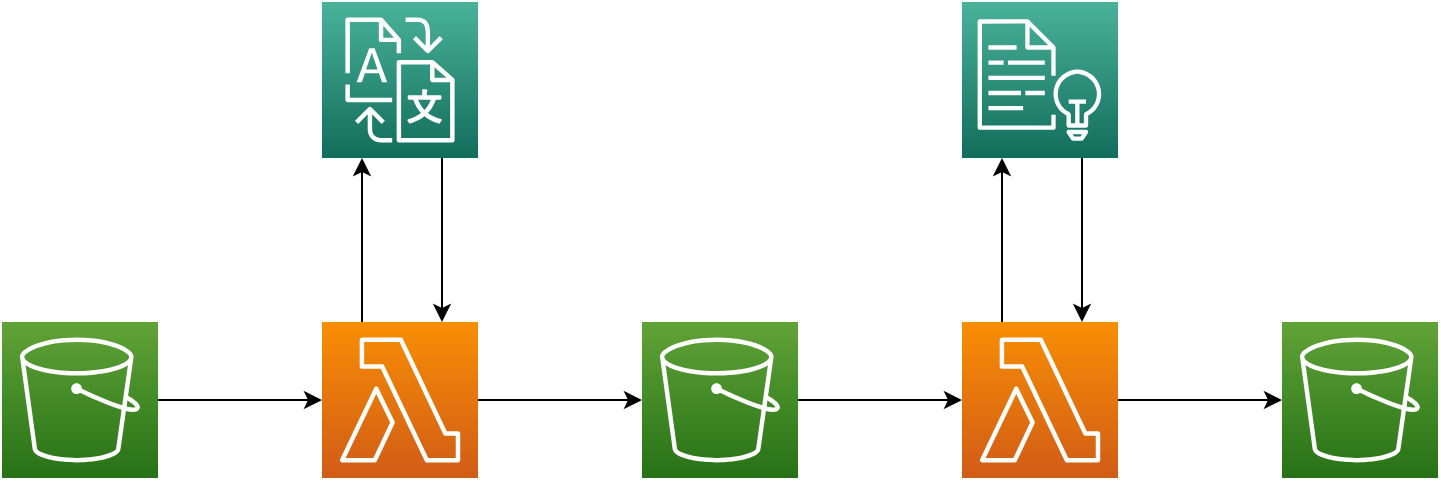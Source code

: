 <mxfile version="21.4.0" type="github">
  <diagram name="ページ1" id="PUYcnhvGJugyevNpbq7M">
    <mxGraphModel dx="881" dy="727" grid="1" gridSize="10" guides="1" tooltips="1" connect="1" arrows="1" fold="1" page="1" pageScale="1" pageWidth="827" pageHeight="1169" math="0" shadow="0">
      <root>
        <mxCell id="0" />
        <mxCell id="1" parent="0" />
        <mxCell id="2Ta05OHVsyTNGqaWt838-5" value="" style="edgeStyle=orthogonalEdgeStyle;rounded=0;orthogonalLoop=1;jettySize=auto;html=1;" parent="1" source="2Ta05OHVsyTNGqaWt838-1" target="2Ta05OHVsyTNGqaWt838-4" edge="1">
          <mxGeometry relative="1" as="geometry" />
        </mxCell>
        <mxCell id="2Ta05OHVsyTNGqaWt838-1" value="" style="sketch=0;points=[[0,0,0],[0.25,0,0],[0.5,0,0],[0.75,0,0],[1,0,0],[0,1,0],[0.25,1,0],[0.5,1,0],[0.75,1,0],[1,1,0],[0,0.25,0],[0,0.5,0],[0,0.75,0],[1,0.25,0],[1,0.5,0],[1,0.75,0]];outlineConnect=0;fontColor=#232F3E;gradientColor=#60A337;gradientDirection=north;fillColor=#277116;strokeColor=#ffffff;dashed=0;verticalLabelPosition=bottom;verticalAlign=top;align=center;html=1;fontSize=12;fontStyle=0;aspect=fixed;shape=mxgraph.aws4.resourceIcon;resIcon=mxgraph.aws4.s3;" parent="1" vertex="1">
          <mxGeometry x="40" y="360" width="78" height="78" as="geometry" />
        </mxCell>
        <mxCell id="2Ta05OHVsyTNGqaWt838-8" value="" style="edgeStyle=orthogonalEdgeStyle;rounded=0;orthogonalLoop=1;jettySize=auto;html=1;" parent="1" source="2Ta05OHVsyTNGqaWt838-4" target="2Ta05OHVsyTNGqaWt838-6" edge="1">
          <mxGeometry relative="1" as="geometry">
            <Array as="points">
              <mxPoint x="220" y="320" />
              <mxPoint x="220" y="320" />
            </Array>
          </mxGeometry>
        </mxCell>
        <mxCell id="2Ta05OHVsyTNGqaWt838-13" value="" style="edgeStyle=orthogonalEdgeStyle;rounded=0;orthogonalLoop=1;jettySize=auto;html=1;" parent="1" source="2Ta05OHVsyTNGqaWt838-4" target="2Ta05OHVsyTNGqaWt838-7" edge="1">
          <mxGeometry relative="1" as="geometry" />
        </mxCell>
        <mxCell id="2Ta05OHVsyTNGqaWt838-4" value="" style="sketch=0;points=[[0,0,0],[0.25,0,0],[0.5,0,0],[0.75,0,0],[1,0,0],[0,1,0],[0.25,1,0],[0.5,1,0],[0.75,1,0],[1,1,0],[0,0.25,0],[0,0.5,0],[0,0.75,0],[1,0.25,0],[1,0.5,0],[1,0.75,0]];outlineConnect=0;fontColor=#232F3E;gradientColor=#F78E04;gradientDirection=north;fillColor=#D05C17;strokeColor=#ffffff;dashed=0;verticalLabelPosition=bottom;verticalAlign=top;align=center;html=1;fontSize=12;fontStyle=0;aspect=fixed;shape=mxgraph.aws4.resourceIcon;resIcon=mxgraph.aws4.lambda;" parent="1" vertex="1">
          <mxGeometry x="200" y="360" width="78" height="78" as="geometry" />
        </mxCell>
        <mxCell id="2Ta05OHVsyTNGqaWt838-12" value="" style="edgeStyle=orthogonalEdgeStyle;rounded=0;orthogonalLoop=1;jettySize=auto;html=1;" parent="1" source="2Ta05OHVsyTNGqaWt838-6" target="2Ta05OHVsyTNGqaWt838-4" edge="1">
          <mxGeometry relative="1" as="geometry">
            <Array as="points">
              <mxPoint x="260" y="330" />
              <mxPoint x="260" y="330" />
            </Array>
          </mxGeometry>
        </mxCell>
        <mxCell id="2Ta05OHVsyTNGqaWt838-6" value="" style="sketch=0;points=[[0,0,0],[0.25,0,0],[0.5,0,0],[0.75,0,0],[1,0,0],[0,1,0],[0.25,1,0],[0.5,1,0],[0.75,1,0],[1,1,0],[0,0.25,0],[0,0.5,0],[0,0.75,0],[1,0.25,0],[1,0.5,0],[1,0.75,0]];outlineConnect=0;fontColor=#232F3E;gradientColor=#4AB29A;gradientDirection=north;fillColor=#116D5B;strokeColor=#ffffff;dashed=0;verticalLabelPosition=bottom;verticalAlign=top;align=center;html=1;fontSize=12;fontStyle=0;aspect=fixed;shape=mxgraph.aws4.resourceIcon;resIcon=mxgraph.aws4.translate;" parent="1" vertex="1">
          <mxGeometry x="200" y="200" width="78" height="78" as="geometry" />
        </mxCell>
        <mxCell id="iYhm07yy_X7ltmcTUQRw-3" value="" style="edgeStyle=orthogonalEdgeStyle;rounded=0;orthogonalLoop=1;jettySize=auto;html=1;" edge="1" parent="1" source="2Ta05OHVsyTNGqaWt838-7" target="iYhm07yy_X7ltmcTUQRw-1">
          <mxGeometry relative="1" as="geometry" />
        </mxCell>
        <mxCell id="2Ta05OHVsyTNGqaWt838-7" value="" style="sketch=0;points=[[0,0,0],[0.25,0,0],[0.5,0,0],[0.75,0,0],[1,0,0],[0,1,0],[0.25,1,0],[0.5,1,0],[0.75,1,0],[1,1,0],[0,0.25,0],[0,0.5,0],[0,0.75,0],[1,0.25,0],[1,0.5,0],[1,0.75,0]];outlineConnect=0;fontColor=#232F3E;gradientColor=#60A337;gradientDirection=north;fillColor=#277116;strokeColor=#ffffff;dashed=0;verticalLabelPosition=bottom;verticalAlign=top;align=center;html=1;fontSize=12;fontStyle=0;aspect=fixed;shape=mxgraph.aws4.resourceIcon;resIcon=mxgraph.aws4.s3;" parent="1" vertex="1">
          <mxGeometry x="360" y="360" width="78" height="78" as="geometry" />
        </mxCell>
        <mxCell id="iYhm07yy_X7ltmcTUQRw-4" value="" style="edgeStyle=orthogonalEdgeStyle;rounded=0;orthogonalLoop=1;jettySize=auto;html=1;" edge="1" parent="1" source="iYhm07yy_X7ltmcTUQRw-1" target="iYhm07yy_X7ltmcTUQRw-2">
          <mxGeometry relative="1" as="geometry">
            <Array as="points">
              <mxPoint x="540" y="320" />
              <mxPoint x="540" y="320" />
            </Array>
          </mxGeometry>
        </mxCell>
        <mxCell id="iYhm07yy_X7ltmcTUQRw-7" value="" style="edgeStyle=orthogonalEdgeStyle;rounded=0;orthogonalLoop=1;jettySize=auto;html=1;" edge="1" parent="1" source="iYhm07yy_X7ltmcTUQRw-1" target="iYhm07yy_X7ltmcTUQRw-6">
          <mxGeometry relative="1" as="geometry" />
        </mxCell>
        <mxCell id="iYhm07yy_X7ltmcTUQRw-1" value="" style="sketch=0;points=[[0,0,0],[0.25,0,0],[0.5,0,0],[0.75,0,0],[1,0,0],[0,1,0],[0.25,1,0],[0.5,1,0],[0.75,1,0],[1,1,0],[0,0.25,0],[0,0.5,0],[0,0.75,0],[1,0.25,0],[1,0.5,0],[1,0.75,0]];outlineConnect=0;fontColor=#232F3E;gradientColor=#F78E04;gradientDirection=north;fillColor=#D05C17;strokeColor=#ffffff;dashed=0;verticalLabelPosition=bottom;verticalAlign=top;align=center;html=1;fontSize=12;fontStyle=0;aspect=fixed;shape=mxgraph.aws4.resourceIcon;resIcon=mxgraph.aws4.lambda;" vertex="1" parent="1">
          <mxGeometry x="520" y="360" width="78" height="78" as="geometry" />
        </mxCell>
        <mxCell id="iYhm07yy_X7ltmcTUQRw-5" value="" style="edgeStyle=orthogonalEdgeStyle;rounded=0;orthogonalLoop=1;jettySize=auto;html=1;" edge="1" parent="1" source="iYhm07yy_X7ltmcTUQRw-2" target="iYhm07yy_X7ltmcTUQRw-1">
          <mxGeometry relative="1" as="geometry">
            <Array as="points">
              <mxPoint x="580" y="320" />
              <mxPoint x="580" y="320" />
            </Array>
          </mxGeometry>
        </mxCell>
        <mxCell id="iYhm07yy_X7ltmcTUQRw-2" value="" style="sketch=0;points=[[0,0,0],[0.25,0,0],[0.5,0,0],[0.75,0,0],[1,0,0],[0,1,0],[0.25,1,0],[0.5,1,0],[0.75,1,0],[1,1,0],[0,0.25,0],[0,0.5,0],[0,0.75,0],[1,0.25,0],[1,0.5,0],[1,0.75,0]];outlineConnect=0;fontColor=#232F3E;gradientColor=#4AB29A;gradientDirection=north;fillColor=#116D5B;strokeColor=#ffffff;dashed=0;verticalLabelPosition=bottom;verticalAlign=top;align=center;html=1;fontSize=12;fontStyle=0;aspect=fixed;shape=mxgraph.aws4.resourceIcon;resIcon=mxgraph.aws4.comprehend;" vertex="1" parent="1">
          <mxGeometry x="520" y="200" width="78" height="78" as="geometry" />
        </mxCell>
        <mxCell id="iYhm07yy_X7ltmcTUQRw-6" value="" style="sketch=0;points=[[0,0,0],[0.25,0,0],[0.5,0,0],[0.75,0,0],[1,0,0],[0,1,0],[0.25,1,0],[0.5,1,0],[0.75,1,0],[1,1,0],[0,0.25,0],[0,0.5,0],[0,0.75,0],[1,0.25,0],[1,0.5,0],[1,0.75,0]];outlineConnect=0;fontColor=#232F3E;gradientColor=#60A337;gradientDirection=north;fillColor=#277116;strokeColor=#ffffff;dashed=0;verticalLabelPosition=bottom;verticalAlign=top;align=center;html=1;fontSize=12;fontStyle=0;aspect=fixed;shape=mxgraph.aws4.resourceIcon;resIcon=mxgraph.aws4.s3;" vertex="1" parent="1">
          <mxGeometry x="680" y="360" width="78" height="78" as="geometry" />
        </mxCell>
      </root>
    </mxGraphModel>
  </diagram>
</mxfile>

